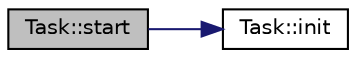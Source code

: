 digraph "Task::start"
{
  edge [fontname="Helvetica",fontsize="10",labelfontname="Helvetica",labelfontsize="10"];
  node [fontname="Helvetica",fontsize="10",shape=record];
  rankdir="LR";
  Node1 [label="Task::start",height=0.2,width=0.4,color="black", fillcolor="grey75", style="filled" fontcolor="black"];
  Node1 -> Node2 [color="midnightblue",fontsize="10",style="solid",fontname="Helvetica"];
  Node2 [label="Task::init",height=0.2,width=0.4,color="black", fillcolor="white", style="filled",URL="$class_task.html#aa7aeb450a822c8e4b53d2d6654073fcc",tooltip="Interface to initialize inherited classes during task creation."];
}
